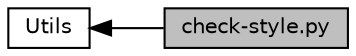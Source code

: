 digraph "check-style.py"
{
  edge [fontname="Helvetica",fontsize="10",labelfontname="Helvetica",labelfontsize="10"];
  node [fontname="Helvetica",fontsize="10",shape=box];
  rankdir=LR;
  Node2 [label="Utils",height=0.2,width=0.4,color="black", fillcolor="white", style="filled",URL="$group__utils.html",tooltip="The utils directory is for various programs and scripts related to code coverage, test suites,..."];
  Node1 [label="check-style.py",height=0.2,width=0.4,color="black", fillcolor="grey75", style="filled", fontcolor="black",tooltip="The check-style.py script will test and reformat code according to the ns-3 coding style posted at ht..."];
  Node2->Node1 [shape=plaintext, dir="back", style="solid"];
}
